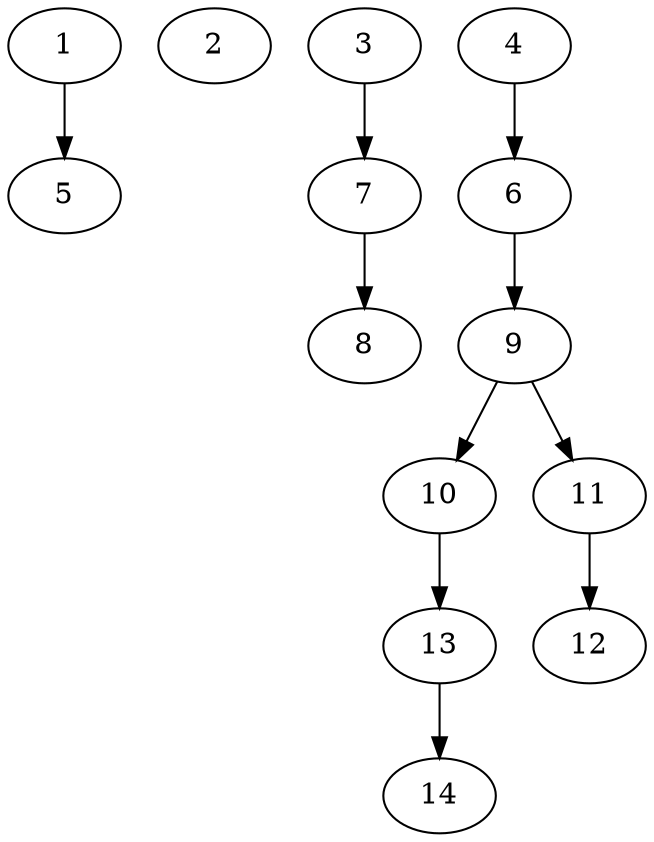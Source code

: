 // DAG (tier=1-easy, mode=compute, n=14, ccr=0.299, fat=0.446, density=0.339, regular=0.617, jump=0.091, mindata=262144, maxdata=2097152)
// DAG automatically generated by daggen at Sun Aug 24 16:33:32 2025
// /home/ermia/Project/Environments/daggen/bin/daggen --dot --ccr 0.299 --fat 0.446 --regular 0.617 --density 0.339 --jump 0.091 --mindata 262144 --maxdata 2097152 -n 14 
digraph G {
  1 [size="15089036910716304", alpha="0.10", expect_size="7544518455358152"]
  1 -> 5 [size ="8830486315008"]
  2 [size="126212627702700", alpha="0.06", expect_size="63106313851350"]
  3 [size="877575757494450", alpha="0.15", expect_size="438787878747225"]
  3 -> 7 [size ="17954716516352"]
  4 [size="8373223853491431", alpha="0.18", expect_size="4186611926745715"]
  4 -> 6 [size ="7682698248192"]
  5 [size="377845255329808384", alpha="0.11", expect_size="188922627664904192"]
  6 [size="8303128114079144", alpha="0.10", expect_size="4151564057039572"]
  6 -> 9 [size ="7131021443072"]
  7 [size="6035248264352104448", alpha="0.20", expect_size="3017624132176052224"]
  7 -> 8 [size ="26518772252672"]
  8 [size="513475976030584832", alpha="0.14", expect_size="256737988015292416"]
  9 [size="59379064985979", alpha="0.10", expect_size="29689532492989"]
  9 -> 10 [size ="1676119375872"]
  9 -> 11 [size ="1676119375872"]
  10 [size="37729910264260016", alpha="0.06", expect_size="18864955132130008"]
  10 -> 13 [size ="15744578355200"]
  11 [size="2902372959354093568", alpha="0.01", expect_size="1451186479677046784"]
  11 -> 12 [size ="16277666004992"]
  12 [size="351911322160751", alpha="0.14", expect_size="175955661080375"]
  13 [size="5511353978904465", alpha="0.11", expect_size="2755676989452232"]
  13 -> 14 [size ="2574598012928"]
  14 [size="2032665276149451", alpha="0.02", expect_size="1016332638074725"]
}